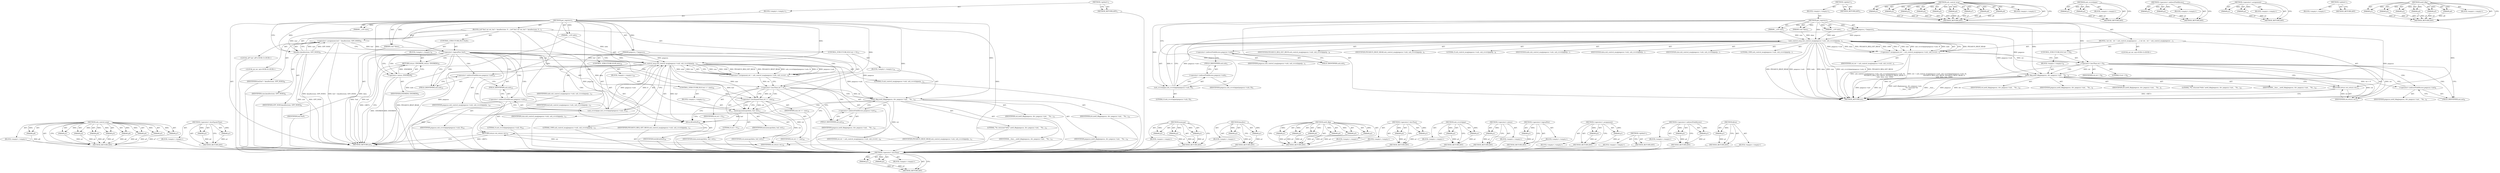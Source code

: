 digraph "kfree" {
vulnerable_101 [label=<(METHOD,&lt;operator&gt;.lessThan)>];
vulnerable_102 [label=<(PARAM,p1)>];
vulnerable_103 [label=<(PARAM,p2)>];
vulnerable_104 [label=<(BLOCK,&lt;empty&gt;,&lt;empty&gt;)>];
vulnerable_105 [label=<(METHOD_RETURN,ANY)>];
vulnerable_6 [label=<(METHOD,&lt;global&gt;)<SUB>1</SUB>>];
vulnerable_7 [label=<(BLOCK,&lt;empty&gt;,&lt;empty&gt;)<SUB>1</SUB>>];
vulnerable_8 [label=<(METHOD,get_registers)<SUB>1</SUB>>];
vulnerable_9 [label=<(PARAM,pegasus_t *pegasus)<SUB>1</SUB>>];
vulnerable_10 [label=<(PARAM,__u16 indx)<SUB>1</SUB>>];
vulnerable_11 [label=<(PARAM,__u16 size)<SUB>1</SUB>>];
vulnerable_12 [label=<(PARAM,void *data)<SUB>1</SUB>>];
vulnerable_13 [label=<(BLOCK,{
 	int ret;
 
 	ret = usb_control_msg(pegasus-...,{
 	int ret;
 
 	ret = usb_control_msg(pegasus-...)<SUB>2</SUB>>];
vulnerable_14 [label="<(LOCAL,int ret: int)<SUB>3</SUB>>"];
vulnerable_15 [label=<(&lt;operator&gt;.assignment,ret = usb_control_msg(pegasus-&gt;usb, usb_rcvctrl...)<SUB>5</SUB>>];
vulnerable_16 [label=<(IDENTIFIER,ret,ret = usb_control_msg(pegasus-&gt;usb, usb_rcvctrl...)<SUB>5</SUB>>];
vulnerable_17 [label=<(usb_control_msg,usb_control_msg(pegasus-&gt;usb, usb_rcvctrlpipe(p...)<SUB>5</SUB>>];
vulnerable_18 [label=<(&lt;operator&gt;.indirectFieldAccess,pegasus-&gt;usb)<SUB>5</SUB>>];
vulnerable_19 [label=<(IDENTIFIER,pegasus,usb_control_msg(pegasus-&gt;usb, usb_rcvctrlpipe(p...)<SUB>5</SUB>>];
vulnerable_20 [label=<(FIELD_IDENTIFIER,usb,usb)<SUB>5</SUB>>];
vulnerable_21 [label=<(usb_rcvctrlpipe,usb_rcvctrlpipe(pegasus-&gt;usb, 0))<SUB>5</SUB>>];
vulnerable_22 [label=<(&lt;operator&gt;.indirectFieldAccess,pegasus-&gt;usb)<SUB>5</SUB>>];
vulnerable_23 [label=<(IDENTIFIER,pegasus,usb_rcvctrlpipe(pegasus-&gt;usb, 0))<SUB>5</SUB>>];
vulnerable_24 [label=<(FIELD_IDENTIFIER,usb,usb)<SUB>5</SUB>>];
vulnerable_25 [label=<(LITERAL,0,usb_rcvctrlpipe(pegasus-&gt;usb, 0))<SUB>5</SUB>>];
vulnerable_26 [label=<(IDENTIFIER,PEGASUS_REQ_GET_REGS,usb_control_msg(pegasus-&gt;usb, usb_rcvctrlpipe(p...)<SUB>6</SUB>>];
vulnerable_27 [label=<(IDENTIFIER,PEGASUS_REQT_READ,usb_control_msg(pegasus-&gt;usb, usb_rcvctrlpipe(p...)<SUB>6</SUB>>];
vulnerable_28 [label=<(LITERAL,0,usb_control_msg(pegasus-&gt;usb, usb_rcvctrlpipe(p...)<SUB>6</SUB>>];
vulnerable_29 [label=<(IDENTIFIER,indx,usb_control_msg(pegasus-&gt;usb, usb_rcvctrlpipe(p...)<SUB>7</SUB>>];
vulnerable_30 [label=<(IDENTIFIER,data,usb_control_msg(pegasus-&gt;usb, usb_rcvctrlpipe(p...)<SUB>7</SUB>>];
vulnerable_31 [label=<(IDENTIFIER,size,usb_control_msg(pegasus-&gt;usb, usb_rcvctrlpipe(p...)<SUB>7</SUB>>];
vulnerable_32 [label=<(LITERAL,1000,usb_control_msg(pegasus-&gt;usb, usb_rcvctrlpipe(p...)<SUB>7</SUB>>];
vulnerable_33 [label=<(CONTROL_STRUCTURE,IF,if (ret &lt; 0))<SUB>8</SUB>>];
vulnerable_34 [label=<(&lt;operator&gt;.lessThan,ret &lt; 0)<SUB>8</SUB>>];
vulnerable_35 [label=<(IDENTIFIER,ret,ret &lt; 0)<SUB>8</SUB>>];
vulnerable_36 [label=<(LITERAL,0,ret &lt; 0)<SUB>8</SUB>>];
vulnerable_37 [label=<(BLOCK,&lt;empty&gt;,&lt;empty&gt;)<SUB>9</SUB>>];
vulnerable_38 [label=<(netif_dbg,netif_dbg(pegasus, drv, pegasus-&gt;net,
 			  &quot;%s...)<SUB>9</SUB>>];
vulnerable_39 [label=<(IDENTIFIER,pegasus,netif_dbg(pegasus, drv, pegasus-&gt;net,
 			  &quot;%s...)<SUB>9</SUB>>];
vulnerable_40 [label=<(IDENTIFIER,drv,netif_dbg(pegasus, drv, pegasus-&gt;net,
 			  &quot;%s...)<SUB>9</SUB>>];
vulnerable_41 [label=<(&lt;operator&gt;.indirectFieldAccess,pegasus-&gt;net)<SUB>9</SUB>>];
vulnerable_42 [label=<(IDENTIFIER,pegasus,netif_dbg(pegasus, drv, pegasus-&gt;net,
 			  &quot;%s...)<SUB>9</SUB>>];
vulnerable_43 [label=<(FIELD_IDENTIFIER,net,net)<SUB>9</SUB>>];
vulnerable_44 [label=<(LITERAL,&quot;%s returned %d\n&quot;,netif_dbg(pegasus, drv, pegasus-&gt;net,
 			  &quot;%s...)<SUB>10</SUB>>];
vulnerable_45 [label=<(IDENTIFIER,__func__,netif_dbg(pegasus, drv, pegasus-&gt;net,
 			  &quot;%s...)<SUB>10</SUB>>];
vulnerable_46 [label=<(IDENTIFIER,ret,netif_dbg(pegasus, drv, pegasus-&gt;net,
 			  &quot;%s...)<SUB>10</SUB>>];
vulnerable_47 [label=<(RETURN,return ret;,return ret;)<SUB>11</SUB>>];
vulnerable_48 [label=<(IDENTIFIER,ret,return ret;)<SUB>11</SUB>>];
vulnerable_49 [label=<(METHOD_RETURN,int)<SUB>1</SUB>>];
vulnerable_51 [label=<(METHOD_RETURN,ANY)<SUB>1</SUB>>];
vulnerable_79 [label=<(METHOD,usb_control_msg)>];
vulnerable_80 [label=<(PARAM,p1)>];
vulnerable_81 [label=<(PARAM,p2)>];
vulnerable_82 [label=<(PARAM,p3)>];
vulnerable_83 [label=<(PARAM,p4)>];
vulnerable_84 [label=<(PARAM,p5)>];
vulnerable_85 [label=<(PARAM,p6)>];
vulnerable_86 [label=<(PARAM,p7)>];
vulnerable_87 [label=<(PARAM,p8)>];
vulnerable_88 [label=<(PARAM,p9)>];
vulnerable_89 [label=<(BLOCK,&lt;empty&gt;,&lt;empty&gt;)>];
vulnerable_90 [label=<(METHOD_RETURN,ANY)>];
vulnerable_96 [label=<(METHOD,usb_rcvctrlpipe)>];
vulnerable_97 [label=<(PARAM,p1)>];
vulnerable_98 [label=<(PARAM,p2)>];
vulnerable_99 [label=<(BLOCK,&lt;empty&gt;,&lt;empty&gt;)>];
vulnerable_100 [label=<(METHOD_RETURN,ANY)>];
vulnerable_91 [label=<(METHOD,&lt;operator&gt;.indirectFieldAccess)>];
vulnerable_92 [label=<(PARAM,p1)>];
vulnerable_93 [label=<(PARAM,p2)>];
vulnerable_94 [label=<(BLOCK,&lt;empty&gt;,&lt;empty&gt;)>];
vulnerable_95 [label=<(METHOD_RETURN,ANY)>];
vulnerable_74 [label=<(METHOD,&lt;operator&gt;.assignment)>];
vulnerable_75 [label=<(PARAM,p1)>];
vulnerable_76 [label=<(PARAM,p2)>];
vulnerable_77 [label=<(BLOCK,&lt;empty&gt;,&lt;empty&gt;)>];
vulnerable_78 [label=<(METHOD_RETURN,ANY)>];
vulnerable_68 [label=<(METHOD,&lt;global&gt;)<SUB>1</SUB>>];
vulnerable_69 [label=<(BLOCK,&lt;empty&gt;,&lt;empty&gt;)>];
vulnerable_70 [label=<(METHOD_RETURN,ANY)>];
vulnerable_106 [label=<(METHOD,netif_dbg)>];
vulnerable_107 [label=<(PARAM,p1)>];
vulnerable_108 [label=<(PARAM,p2)>];
vulnerable_109 [label=<(PARAM,p3)>];
vulnerable_110 [label=<(PARAM,p4)>];
vulnerable_111 [label=<(PARAM,p5)>];
vulnerable_112 [label=<(PARAM,p6)>];
vulnerable_113 [label=<(BLOCK,&lt;empty&gt;,&lt;empty&gt;)>];
vulnerable_114 [label=<(METHOD_RETURN,ANY)>];
fixed_120 [label=<(METHOD,usb_control_msg)>];
fixed_121 [label=<(PARAM,p1)>];
fixed_122 [label=<(PARAM,p2)>];
fixed_123 [label=<(PARAM,p3)>];
fixed_124 [label=<(PARAM,p4)>];
fixed_125 [label=<(PARAM,p5)>];
fixed_126 [label=<(PARAM,p6)>];
fixed_127 [label=<(PARAM,p7)>];
fixed_128 [label=<(PARAM,p8)>];
fixed_129 [label=<(PARAM,p9)>];
fixed_130 [label=<(BLOCK,&lt;empty&gt;,&lt;empty&gt;)>];
fixed_131 [label=<(METHOD_RETURN,ANY)>];
fixed_156 [label=<(METHOD,&lt;operator&gt;.lessEqualsThan)>];
fixed_157 [label=<(PARAM,p1)>];
fixed_158 [label=<(PARAM,p2)>];
fixed_159 [label=<(BLOCK,&lt;empty&gt;,&lt;empty&gt;)>];
fixed_160 [label=<(METHOD_RETURN,ANY)>];
fixed_6 [label=<(METHOD,&lt;global&gt;)<SUB>1</SUB>>];
fixed_7 [label=<(BLOCK,&lt;empty&gt;,&lt;empty&gt;)<SUB>1</SUB>>];
fixed_8 [label=<(METHOD,get_registers)<SUB>1</SUB>>];
fixed_9 [label=<(PARAM,pegasus_t *pegasus)<SUB>1</SUB>>];
fixed_10 [label=<(PARAM,__u16 indx)<SUB>1</SUB>>];
fixed_11 [label=<(PARAM,__u16 size)<SUB>1</SUB>>];
fixed_12 [label=<(PARAM,void *data)<SUB>1</SUB>>];
fixed_13 [label=<(BLOCK,{
	u8 *buf;
 	int ret;
 
	buf = kmalloc(size, G...,{
	u8 *buf;
 	int ret;
 
	buf = kmalloc(size, G...)<SUB>2</SUB>>];
fixed_14 [label="<(LOCAL,u8* buf: u8*)<SUB>3</SUB>>"];
fixed_15 [label="<(LOCAL,int ret: int)<SUB>4</SUB>>"];
fixed_16 [label=<(&lt;operator&gt;.assignment,buf = kmalloc(size, GFP_NOIO))<SUB>6</SUB>>];
fixed_17 [label=<(IDENTIFIER,buf,buf = kmalloc(size, GFP_NOIO))<SUB>6</SUB>>];
fixed_18 [label=<(kmalloc,kmalloc(size, GFP_NOIO))<SUB>6</SUB>>];
fixed_19 [label=<(IDENTIFIER,size,kmalloc(size, GFP_NOIO))<SUB>6</SUB>>];
fixed_20 [label=<(IDENTIFIER,GFP_NOIO,kmalloc(size, GFP_NOIO))<SUB>6</SUB>>];
fixed_21 [label=<(CONTROL_STRUCTURE,IF,if (!buf))<SUB>7</SUB>>];
fixed_22 [label=<(&lt;operator&gt;.logicalNot,!buf)<SUB>7</SUB>>];
fixed_23 [label=<(IDENTIFIER,buf,!buf)<SUB>7</SUB>>];
fixed_24 [label=<(BLOCK,&lt;empty&gt;,&lt;empty&gt;)<SUB>8</SUB>>];
fixed_25 [label=<(RETURN,return -ENOMEM;,return -ENOMEM;)<SUB>8</SUB>>];
fixed_26 [label=<(&lt;operator&gt;.minus,-ENOMEM)<SUB>8</SUB>>];
fixed_27 [label=<(IDENTIFIER,ENOMEM,-ENOMEM)<SUB>8</SUB>>];
fixed_28 [label=<(&lt;operator&gt;.assignment,ret = usb_control_msg(pegasus-&gt;usb, usb_rcvctrl...)<SUB>10</SUB>>];
fixed_29 [label=<(IDENTIFIER,ret,ret = usb_control_msg(pegasus-&gt;usb, usb_rcvctrl...)<SUB>10</SUB>>];
fixed_30 [label=<(usb_control_msg,usb_control_msg(pegasus-&gt;usb, usb_rcvctrlpipe(p...)<SUB>10</SUB>>];
fixed_31 [label=<(&lt;operator&gt;.indirectFieldAccess,pegasus-&gt;usb)<SUB>10</SUB>>];
fixed_32 [label=<(IDENTIFIER,pegasus,usb_control_msg(pegasus-&gt;usb, usb_rcvctrlpipe(p...)<SUB>10</SUB>>];
fixed_33 [label=<(FIELD_IDENTIFIER,usb,usb)<SUB>10</SUB>>];
fixed_34 [label=<(usb_rcvctrlpipe,usb_rcvctrlpipe(pegasus-&gt;usb, 0))<SUB>10</SUB>>];
fixed_35 [label=<(&lt;operator&gt;.indirectFieldAccess,pegasus-&gt;usb)<SUB>10</SUB>>];
fixed_36 [label=<(IDENTIFIER,pegasus,usb_rcvctrlpipe(pegasus-&gt;usb, 0))<SUB>10</SUB>>];
fixed_37 [label=<(FIELD_IDENTIFIER,usb,usb)<SUB>10</SUB>>];
fixed_38 [label=<(LITERAL,0,usb_rcvctrlpipe(pegasus-&gt;usb, 0))<SUB>10</SUB>>];
fixed_39 [label=<(IDENTIFIER,PEGASUS_REQ_GET_REGS,usb_control_msg(pegasus-&gt;usb, usb_rcvctrlpipe(p...)<SUB>11</SUB>>];
fixed_40 [label=<(IDENTIFIER,PEGASUS_REQT_READ,usb_control_msg(pegasus-&gt;usb, usb_rcvctrlpipe(p...)<SUB>11</SUB>>];
fixed_41 [label=<(LITERAL,0,usb_control_msg(pegasus-&gt;usb, usb_rcvctrlpipe(p...)<SUB>11</SUB>>];
fixed_42 [label=<(IDENTIFIER,indx,usb_control_msg(pegasus-&gt;usb, usb_rcvctrlpipe(p...)<SUB>12</SUB>>];
fixed_43 [label=<(IDENTIFIER,buf,usb_control_msg(pegasus-&gt;usb, usb_rcvctrlpipe(p...)<SUB>12</SUB>>];
fixed_44 [label=<(IDENTIFIER,size,usb_control_msg(pegasus-&gt;usb, usb_rcvctrlpipe(p...)<SUB>12</SUB>>];
fixed_45 [label=<(LITERAL,1000,usb_control_msg(pegasus-&gt;usb, usb_rcvctrlpipe(p...)<SUB>12</SUB>>];
fixed_46 [label=<(CONTROL_STRUCTURE,IF,if (ret &lt; 0))<SUB>13</SUB>>];
fixed_47 [label=<(&lt;operator&gt;.lessThan,ret &lt; 0)<SUB>13</SUB>>];
fixed_48 [label=<(IDENTIFIER,ret,ret &lt; 0)<SUB>13</SUB>>];
fixed_49 [label=<(LITERAL,0,ret &lt; 0)<SUB>13</SUB>>];
fixed_50 [label=<(BLOCK,&lt;empty&gt;,&lt;empty&gt;)<SUB>14</SUB>>];
fixed_51 [label=<(netif_dbg,netif_dbg(pegasus, drv, pegasus-&gt;net,
 			  &quot;%s...)<SUB>14</SUB>>];
fixed_52 [label=<(IDENTIFIER,pegasus,netif_dbg(pegasus, drv, pegasus-&gt;net,
 			  &quot;%s...)<SUB>14</SUB>>];
fixed_53 [label=<(IDENTIFIER,drv,netif_dbg(pegasus, drv, pegasus-&gt;net,
 			  &quot;%s...)<SUB>14</SUB>>];
fixed_54 [label=<(&lt;operator&gt;.indirectFieldAccess,pegasus-&gt;net)<SUB>14</SUB>>];
fixed_55 [label=<(IDENTIFIER,pegasus,netif_dbg(pegasus, drv, pegasus-&gt;net,
 			  &quot;%s...)<SUB>14</SUB>>];
fixed_56 [label=<(FIELD_IDENTIFIER,net,net)<SUB>14</SUB>>];
fixed_57 [label=<(LITERAL,&quot;%s returned %d\n&quot;,netif_dbg(pegasus, drv, pegasus-&gt;net,
 			  &quot;%s...)<SUB>15</SUB>>];
fixed_58 [label=<(IDENTIFIER,__func__,netif_dbg(pegasus, drv, pegasus-&gt;net,
 			  &quot;%s...)<SUB>15</SUB>>];
fixed_59 [label=<(IDENTIFIER,ret,netif_dbg(pegasus, drv, pegasus-&gt;net,
 			  &quot;%s...)<SUB>15</SUB>>];
fixed_60 [label=<(CONTROL_STRUCTURE,ELSE,else)<SUB>16</SUB>>];
fixed_61 [label=<(BLOCK,&lt;empty&gt;,&lt;empty&gt;)<SUB>16</SUB>>];
fixed_62 [label=<(CONTROL_STRUCTURE,IF,if (ret &lt;= size))<SUB>16</SUB>>];
fixed_63 [label=<(&lt;operator&gt;.lessEqualsThan,ret &lt;= size)<SUB>16</SUB>>];
fixed_64 [label=<(IDENTIFIER,ret,ret &lt;= size)<SUB>16</SUB>>];
fixed_65 [label=<(IDENTIFIER,size,ret &lt;= size)<SUB>16</SUB>>];
fixed_66 [label=<(BLOCK,&lt;empty&gt;,&lt;empty&gt;)<SUB>17</SUB>>];
fixed_67 [label=<(memcpy,memcpy(data, buf, ret))<SUB>17</SUB>>];
fixed_68 [label=<(IDENTIFIER,data,memcpy(data, buf, ret))<SUB>17</SUB>>];
fixed_69 [label=<(IDENTIFIER,buf,memcpy(data, buf, ret))<SUB>17</SUB>>];
fixed_70 [label=<(IDENTIFIER,ret,memcpy(data, buf, ret))<SUB>17</SUB>>];
fixed_71 [label=<(kfree,kfree(buf))<SUB>18</SUB>>];
fixed_72 [label=<(IDENTIFIER,buf,kfree(buf))<SUB>18</SUB>>];
fixed_73 [label=<(RETURN,return ret;,return ret;)<SUB>19</SUB>>];
fixed_74 [label=<(IDENTIFIER,ret,return ret;)<SUB>19</SUB>>];
fixed_75 [label=<(METHOD_RETURN,int)<SUB>1</SUB>>];
fixed_77 [label=<(METHOD_RETURN,ANY)<SUB>1</SUB>>];
fixed_161 [label=<(METHOD,memcpy)>];
fixed_162 [label=<(PARAM,p1)>];
fixed_163 [label=<(PARAM,p2)>];
fixed_164 [label=<(PARAM,p3)>];
fixed_165 [label=<(BLOCK,&lt;empty&gt;,&lt;empty&gt;)>];
fixed_166 [label=<(METHOD_RETURN,ANY)>];
fixed_107 [label=<(METHOD,kmalloc)>];
fixed_108 [label=<(PARAM,p1)>];
fixed_109 [label=<(PARAM,p2)>];
fixed_110 [label=<(BLOCK,&lt;empty&gt;,&lt;empty&gt;)>];
fixed_111 [label=<(METHOD_RETURN,ANY)>];
fixed_147 [label=<(METHOD,netif_dbg)>];
fixed_148 [label=<(PARAM,p1)>];
fixed_149 [label=<(PARAM,p2)>];
fixed_150 [label=<(PARAM,p3)>];
fixed_151 [label=<(PARAM,p4)>];
fixed_152 [label=<(PARAM,p5)>];
fixed_153 [label=<(PARAM,p6)>];
fixed_154 [label=<(BLOCK,&lt;empty&gt;,&lt;empty&gt;)>];
fixed_155 [label=<(METHOD_RETURN,ANY)>];
fixed_142 [label=<(METHOD,&lt;operator&gt;.lessThan)>];
fixed_143 [label=<(PARAM,p1)>];
fixed_144 [label=<(PARAM,p2)>];
fixed_145 [label=<(BLOCK,&lt;empty&gt;,&lt;empty&gt;)>];
fixed_146 [label=<(METHOD_RETURN,ANY)>];
fixed_137 [label=<(METHOD,usb_rcvctrlpipe)>];
fixed_138 [label=<(PARAM,p1)>];
fixed_139 [label=<(PARAM,p2)>];
fixed_140 [label=<(BLOCK,&lt;empty&gt;,&lt;empty&gt;)>];
fixed_141 [label=<(METHOD_RETURN,ANY)>];
fixed_116 [label=<(METHOD,&lt;operator&gt;.minus)>];
fixed_117 [label=<(PARAM,p1)>];
fixed_118 [label=<(BLOCK,&lt;empty&gt;,&lt;empty&gt;)>];
fixed_119 [label=<(METHOD_RETURN,ANY)>];
fixed_112 [label=<(METHOD,&lt;operator&gt;.logicalNot)>];
fixed_113 [label=<(PARAM,p1)>];
fixed_114 [label=<(BLOCK,&lt;empty&gt;,&lt;empty&gt;)>];
fixed_115 [label=<(METHOD_RETURN,ANY)>];
fixed_102 [label=<(METHOD,&lt;operator&gt;.assignment)>];
fixed_103 [label=<(PARAM,p1)>];
fixed_104 [label=<(PARAM,p2)>];
fixed_105 [label=<(BLOCK,&lt;empty&gt;,&lt;empty&gt;)>];
fixed_106 [label=<(METHOD_RETURN,ANY)>];
fixed_96 [label=<(METHOD,&lt;global&gt;)<SUB>1</SUB>>];
fixed_97 [label=<(BLOCK,&lt;empty&gt;,&lt;empty&gt;)>];
fixed_98 [label=<(METHOD_RETURN,ANY)>];
fixed_132 [label=<(METHOD,&lt;operator&gt;.indirectFieldAccess)>];
fixed_133 [label=<(PARAM,p1)>];
fixed_134 [label=<(PARAM,p2)>];
fixed_135 [label=<(BLOCK,&lt;empty&gt;,&lt;empty&gt;)>];
fixed_136 [label=<(METHOD_RETURN,ANY)>];
fixed_167 [label=<(METHOD,kfree)>];
fixed_168 [label=<(PARAM,p1)>];
fixed_169 [label=<(BLOCK,&lt;empty&gt;,&lt;empty&gt;)>];
fixed_170 [label=<(METHOD_RETURN,ANY)>];
vulnerable_101 -> vulnerable_102  [key=0, label="AST: "];
vulnerable_101 -> vulnerable_102  [key=1, label="DDG: "];
vulnerable_101 -> vulnerable_104  [key=0, label="AST: "];
vulnerable_101 -> vulnerable_103  [key=0, label="AST: "];
vulnerable_101 -> vulnerable_103  [key=1, label="DDG: "];
vulnerable_101 -> vulnerable_105  [key=0, label="AST: "];
vulnerable_101 -> vulnerable_105  [key=1, label="CFG: "];
vulnerable_102 -> vulnerable_105  [key=0, label="DDG: p1"];
vulnerable_103 -> vulnerable_105  [key=0, label="DDG: p2"];
vulnerable_6 -> vulnerable_7  [key=0, label="AST: "];
vulnerable_6 -> vulnerable_51  [key=0, label="AST: "];
vulnerable_6 -> vulnerable_51  [key=1, label="CFG: "];
vulnerable_7 -> vulnerable_8  [key=0, label="AST: "];
vulnerable_8 -> vulnerable_9  [key=0, label="AST: "];
vulnerable_8 -> vulnerable_9  [key=1, label="DDG: "];
vulnerable_8 -> vulnerable_10  [key=0, label="AST: "];
vulnerable_8 -> vulnerable_10  [key=1, label="DDG: "];
vulnerable_8 -> vulnerable_11  [key=0, label="AST: "];
vulnerable_8 -> vulnerable_11  [key=1, label="DDG: "];
vulnerable_8 -> vulnerable_12  [key=0, label="AST: "];
vulnerable_8 -> vulnerable_12  [key=1, label="DDG: "];
vulnerable_8 -> vulnerable_13  [key=0, label="AST: "];
vulnerable_8 -> vulnerable_49  [key=0, label="AST: "];
vulnerable_8 -> vulnerable_20  [key=0, label="CFG: "];
vulnerable_8 -> vulnerable_48  [key=0, label="DDG: "];
vulnerable_8 -> vulnerable_17  [key=0, label="DDG: "];
vulnerable_8 -> vulnerable_34  [key=0, label="DDG: "];
vulnerable_8 -> vulnerable_21  [key=0, label="DDG: "];
vulnerable_8 -> vulnerable_38  [key=0, label="DDG: "];
vulnerable_9 -> vulnerable_49  [key=0, label="DDG: pegasus"];
vulnerable_9 -> vulnerable_17  [key=0, label="DDG: pegasus"];
vulnerable_9 -> vulnerable_21  [key=0, label="DDG: pegasus"];
vulnerable_9 -> vulnerable_38  [key=0, label="DDG: pegasus"];
vulnerable_10 -> vulnerable_17  [key=0, label="DDG: indx"];
vulnerable_11 -> vulnerable_17  [key=0, label="DDG: size"];
vulnerable_12 -> vulnerable_17  [key=0, label="DDG: data"];
vulnerable_13 -> vulnerable_14  [key=0, label="AST: "];
vulnerable_13 -> vulnerable_15  [key=0, label="AST: "];
vulnerable_13 -> vulnerable_33  [key=0, label="AST: "];
vulnerable_13 -> vulnerable_47  [key=0, label="AST: "];
vulnerable_15 -> vulnerable_16  [key=0, label="AST: "];
vulnerable_15 -> vulnerable_17  [key=0, label="AST: "];
vulnerable_15 -> vulnerable_34  [key=0, label="CFG: "];
vulnerable_15 -> vulnerable_34  [key=1, label="DDG: ret"];
vulnerable_15 -> vulnerable_49  [key=0, label="DDG: usb_control_msg(pegasus-&gt;usb, usb_rcvctrlpipe(pegasus-&gt;usb, 0),
 			      PEGASUS_REQ_GET_REGS, PEGASUS_REQT_READ, 0,
			      indx, data, size, 1000)"];
vulnerable_15 -> vulnerable_49  [key=1, label="DDG: ret = usb_control_msg(pegasus-&gt;usb, usb_rcvctrlpipe(pegasus-&gt;usb, 0),
 			      PEGASUS_REQ_GET_REGS, PEGASUS_REQT_READ, 0,
			      indx, data, size, 1000)"];
vulnerable_17 -> vulnerable_18  [key=0, label="AST: "];
vulnerable_17 -> vulnerable_21  [key=0, label="AST: "];
vulnerable_17 -> vulnerable_26  [key=0, label="AST: "];
vulnerable_17 -> vulnerable_27  [key=0, label="AST: "];
vulnerable_17 -> vulnerable_28  [key=0, label="AST: "];
vulnerable_17 -> vulnerable_29  [key=0, label="AST: "];
vulnerable_17 -> vulnerable_30  [key=0, label="AST: "];
vulnerable_17 -> vulnerable_31  [key=0, label="AST: "];
vulnerable_17 -> vulnerable_32  [key=0, label="AST: "];
vulnerable_17 -> vulnerable_15  [key=0, label="CFG: "];
vulnerable_17 -> vulnerable_15  [key=1, label="DDG: PEGASUS_REQT_READ"];
vulnerable_17 -> vulnerable_15  [key=2, label="DDG: pegasus-&gt;usb"];
vulnerable_17 -> vulnerable_15  [key=3, label="DDG: data"];
vulnerable_17 -> vulnerable_15  [key=4, label="DDG: PEGASUS_REQ_GET_REGS"];
vulnerable_17 -> vulnerable_15  [key=5, label="DDG: 1000"];
vulnerable_17 -> vulnerable_15  [key=6, label="DDG: 0"];
vulnerable_17 -> vulnerable_15  [key=7, label="DDG: size"];
vulnerable_17 -> vulnerable_15  [key=8, label="DDG: usb_rcvctrlpipe(pegasus-&gt;usb, 0)"];
vulnerable_17 -> vulnerable_15  [key=9, label="DDG: indx"];
vulnerable_17 -> vulnerable_49  [key=0, label="DDG: pegasus-&gt;usb"];
vulnerable_17 -> vulnerable_49  [key=1, label="DDG: usb_rcvctrlpipe(pegasus-&gt;usb, 0)"];
vulnerable_17 -> vulnerable_49  [key=2, label="DDG: PEGASUS_REQ_GET_REGS"];
vulnerable_17 -> vulnerable_49  [key=3, label="DDG: indx"];
vulnerable_17 -> vulnerable_49  [key=4, label="DDG: data"];
vulnerable_17 -> vulnerable_49  [key=5, label="DDG: size"];
vulnerable_17 -> vulnerable_49  [key=6, label="DDG: PEGASUS_REQT_READ"];
vulnerable_17 -> vulnerable_38  [key=0, label="DDG: pegasus-&gt;usb"];
vulnerable_18 -> vulnerable_19  [key=0, label="AST: "];
vulnerable_18 -> vulnerable_20  [key=0, label="AST: "];
vulnerable_18 -> vulnerable_24  [key=0, label="CFG: "];
vulnerable_20 -> vulnerable_18  [key=0, label="CFG: "];
vulnerable_21 -> vulnerable_22  [key=0, label="AST: "];
vulnerable_21 -> vulnerable_25  [key=0, label="AST: "];
vulnerable_21 -> vulnerable_17  [key=0, label="CFG: "];
vulnerable_21 -> vulnerable_17  [key=1, label="DDG: pegasus-&gt;usb"];
vulnerable_21 -> vulnerable_17  [key=2, label="DDG: 0"];
vulnerable_22 -> vulnerable_23  [key=0, label="AST: "];
vulnerable_22 -> vulnerable_24  [key=0, label="AST: "];
vulnerable_22 -> vulnerable_21  [key=0, label="CFG: "];
vulnerable_24 -> vulnerable_22  [key=0, label="CFG: "];
vulnerable_33 -> vulnerable_34  [key=0, label="AST: "];
vulnerable_33 -> vulnerable_37  [key=0, label="AST: "];
vulnerable_34 -> vulnerable_35  [key=0, label="AST: "];
vulnerable_34 -> vulnerable_36  [key=0, label="AST: "];
vulnerable_34 -> vulnerable_43  [key=0, label="CFG: "];
vulnerable_34 -> vulnerable_43  [key=1, label="CDG: "];
vulnerable_34 -> vulnerable_47  [key=0, label="CFG: "];
vulnerable_34 -> vulnerable_49  [key=0, label="DDG: ret"];
vulnerable_34 -> vulnerable_49  [key=1, label="DDG: ret &lt; 0"];
vulnerable_34 -> vulnerable_48  [key=0, label="DDG: ret"];
vulnerable_34 -> vulnerable_38  [key=0, label="DDG: ret"];
vulnerable_34 -> vulnerable_38  [key=1, label="CDG: "];
vulnerable_34 -> vulnerable_41  [key=0, label="CDG: "];
vulnerable_37 -> vulnerable_38  [key=0, label="AST: "];
vulnerable_38 -> vulnerable_39  [key=0, label="AST: "];
vulnerable_38 -> vulnerable_40  [key=0, label="AST: "];
vulnerable_38 -> vulnerable_41  [key=0, label="AST: "];
vulnerable_38 -> vulnerable_44  [key=0, label="AST: "];
vulnerable_38 -> vulnerable_45  [key=0, label="AST: "];
vulnerable_38 -> vulnerable_46  [key=0, label="AST: "];
vulnerable_38 -> vulnerable_47  [key=0, label="CFG: "];
vulnerable_38 -> vulnerable_49  [key=0, label="DDG: pegasus"];
vulnerable_38 -> vulnerable_49  [key=1, label="DDG: drv"];
vulnerable_38 -> vulnerable_49  [key=2, label="DDG: pegasus-&gt;net"];
vulnerable_38 -> vulnerable_49  [key=3, label="DDG: ret"];
vulnerable_38 -> vulnerable_49  [key=4, label="DDG: netif_dbg(pegasus, drv, pegasus-&gt;net,
 			  &quot;%s returned %d\n&quot;, __func__, ret)"];
vulnerable_38 -> vulnerable_49  [key=5, label="DDG: __func__"];
vulnerable_38 -> vulnerable_48  [key=0, label="DDG: ret"];
vulnerable_41 -> vulnerable_42  [key=0, label="AST: "];
vulnerable_41 -> vulnerable_43  [key=0, label="AST: "];
vulnerable_41 -> vulnerable_38  [key=0, label="CFG: "];
vulnerable_43 -> vulnerable_41  [key=0, label="CFG: "];
vulnerable_47 -> vulnerable_48  [key=0, label="AST: "];
vulnerable_47 -> vulnerable_49  [key=0, label="CFG: "];
vulnerable_47 -> vulnerable_49  [key=1, label="DDG: &lt;RET&gt;"];
vulnerable_48 -> vulnerable_47  [key=0, label="DDG: ret"];
vulnerable_79 -> vulnerable_80  [key=0, label="AST: "];
vulnerable_79 -> vulnerable_80  [key=1, label="DDG: "];
vulnerable_79 -> vulnerable_89  [key=0, label="AST: "];
vulnerable_79 -> vulnerable_81  [key=0, label="AST: "];
vulnerable_79 -> vulnerable_81  [key=1, label="DDG: "];
vulnerable_79 -> vulnerable_90  [key=0, label="AST: "];
vulnerable_79 -> vulnerable_90  [key=1, label="CFG: "];
vulnerable_79 -> vulnerable_82  [key=0, label="AST: "];
vulnerable_79 -> vulnerable_82  [key=1, label="DDG: "];
vulnerable_79 -> vulnerable_83  [key=0, label="AST: "];
vulnerable_79 -> vulnerable_83  [key=1, label="DDG: "];
vulnerable_79 -> vulnerable_84  [key=0, label="AST: "];
vulnerable_79 -> vulnerable_84  [key=1, label="DDG: "];
vulnerable_79 -> vulnerable_85  [key=0, label="AST: "];
vulnerable_79 -> vulnerable_85  [key=1, label="DDG: "];
vulnerable_79 -> vulnerable_86  [key=0, label="AST: "];
vulnerable_79 -> vulnerable_86  [key=1, label="DDG: "];
vulnerable_79 -> vulnerable_87  [key=0, label="AST: "];
vulnerable_79 -> vulnerable_87  [key=1, label="DDG: "];
vulnerable_79 -> vulnerable_88  [key=0, label="AST: "];
vulnerable_79 -> vulnerable_88  [key=1, label="DDG: "];
vulnerable_80 -> vulnerable_90  [key=0, label="DDG: p1"];
vulnerable_81 -> vulnerable_90  [key=0, label="DDG: p2"];
vulnerable_82 -> vulnerable_90  [key=0, label="DDG: p3"];
vulnerable_83 -> vulnerable_90  [key=0, label="DDG: p4"];
vulnerable_84 -> vulnerable_90  [key=0, label="DDG: p5"];
vulnerable_85 -> vulnerable_90  [key=0, label="DDG: p6"];
vulnerable_86 -> vulnerable_90  [key=0, label="DDG: p7"];
vulnerable_87 -> vulnerable_90  [key=0, label="DDG: p8"];
vulnerable_88 -> vulnerable_90  [key=0, label="DDG: p9"];
vulnerable_96 -> vulnerable_97  [key=0, label="AST: "];
vulnerable_96 -> vulnerable_97  [key=1, label="DDG: "];
vulnerable_96 -> vulnerable_99  [key=0, label="AST: "];
vulnerable_96 -> vulnerable_98  [key=0, label="AST: "];
vulnerable_96 -> vulnerable_98  [key=1, label="DDG: "];
vulnerable_96 -> vulnerable_100  [key=0, label="AST: "];
vulnerable_96 -> vulnerable_100  [key=1, label="CFG: "];
vulnerable_97 -> vulnerable_100  [key=0, label="DDG: p1"];
vulnerable_98 -> vulnerable_100  [key=0, label="DDG: p2"];
vulnerable_91 -> vulnerable_92  [key=0, label="AST: "];
vulnerable_91 -> vulnerable_92  [key=1, label="DDG: "];
vulnerable_91 -> vulnerable_94  [key=0, label="AST: "];
vulnerable_91 -> vulnerable_93  [key=0, label="AST: "];
vulnerable_91 -> vulnerable_93  [key=1, label="DDG: "];
vulnerable_91 -> vulnerable_95  [key=0, label="AST: "];
vulnerable_91 -> vulnerable_95  [key=1, label="CFG: "];
vulnerable_92 -> vulnerable_95  [key=0, label="DDG: p1"];
vulnerable_93 -> vulnerable_95  [key=0, label="DDG: p2"];
vulnerable_74 -> vulnerable_75  [key=0, label="AST: "];
vulnerable_74 -> vulnerable_75  [key=1, label="DDG: "];
vulnerable_74 -> vulnerable_77  [key=0, label="AST: "];
vulnerable_74 -> vulnerable_76  [key=0, label="AST: "];
vulnerable_74 -> vulnerable_76  [key=1, label="DDG: "];
vulnerable_74 -> vulnerable_78  [key=0, label="AST: "];
vulnerable_74 -> vulnerable_78  [key=1, label="CFG: "];
vulnerable_75 -> vulnerable_78  [key=0, label="DDG: p1"];
vulnerable_76 -> vulnerable_78  [key=0, label="DDG: p2"];
vulnerable_68 -> vulnerable_69  [key=0, label="AST: "];
vulnerable_68 -> vulnerable_70  [key=0, label="AST: "];
vulnerable_68 -> vulnerable_70  [key=1, label="CFG: "];
vulnerable_106 -> vulnerable_107  [key=0, label="AST: "];
vulnerable_106 -> vulnerable_107  [key=1, label="DDG: "];
vulnerable_106 -> vulnerable_113  [key=0, label="AST: "];
vulnerable_106 -> vulnerable_108  [key=0, label="AST: "];
vulnerable_106 -> vulnerable_108  [key=1, label="DDG: "];
vulnerable_106 -> vulnerable_114  [key=0, label="AST: "];
vulnerable_106 -> vulnerable_114  [key=1, label="CFG: "];
vulnerable_106 -> vulnerable_109  [key=0, label="AST: "];
vulnerable_106 -> vulnerable_109  [key=1, label="DDG: "];
vulnerable_106 -> vulnerable_110  [key=0, label="AST: "];
vulnerable_106 -> vulnerable_110  [key=1, label="DDG: "];
vulnerable_106 -> vulnerable_111  [key=0, label="AST: "];
vulnerable_106 -> vulnerable_111  [key=1, label="DDG: "];
vulnerable_106 -> vulnerable_112  [key=0, label="AST: "];
vulnerable_106 -> vulnerable_112  [key=1, label="DDG: "];
vulnerable_107 -> vulnerable_114  [key=0, label="DDG: p1"];
vulnerable_108 -> vulnerable_114  [key=0, label="DDG: p2"];
vulnerable_109 -> vulnerable_114  [key=0, label="DDG: p3"];
vulnerable_110 -> vulnerable_114  [key=0, label="DDG: p4"];
vulnerable_111 -> vulnerable_114  [key=0, label="DDG: p5"];
vulnerable_112 -> vulnerable_114  [key=0, label="DDG: p6"];
fixed_120 -> fixed_121  [key=0, label="AST: "];
fixed_120 -> fixed_121  [key=1, label="DDG: "];
fixed_120 -> fixed_130  [key=0, label="AST: "];
fixed_120 -> fixed_122  [key=0, label="AST: "];
fixed_120 -> fixed_122  [key=1, label="DDG: "];
fixed_120 -> fixed_131  [key=0, label="AST: "];
fixed_120 -> fixed_131  [key=1, label="CFG: "];
fixed_120 -> fixed_123  [key=0, label="AST: "];
fixed_120 -> fixed_123  [key=1, label="DDG: "];
fixed_120 -> fixed_124  [key=0, label="AST: "];
fixed_120 -> fixed_124  [key=1, label="DDG: "];
fixed_120 -> fixed_125  [key=0, label="AST: "];
fixed_120 -> fixed_125  [key=1, label="DDG: "];
fixed_120 -> fixed_126  [key=0, label="AST: "];
fixed_120 -> fixed_126  [key=1, label="DDG: "];
fixed_120 -> fixed_127  [key=0, label="AST: "];
fixed_120 -> fixed_127  [key=1, label="DDG: "];
fixed_120 -> fixed_128  [key=0, label="AST: "];
fixed_120 -> fixed_128  [key=1, label="DDG: "];
fixed_120 -> fixed_129  [key=0, label="AST: "];
fixed_120 -> fixed_129  [key=1, label="DDG: "];
fixed_121 -> fixed_131  [key=0, label="DDG: p1"];
fixed_122 -> fixed_131  [key=0, label="DDG: p2"];
fixed_123 -> fixed_131  [key=0, label="DDG: p3"];
fixed_124 -> fixed_131  [key=0, label="DDG: p4"];
fixed_125 -> fixed_131  [key=0, label="DDG: p5"];
fixed_126 -> fixed_131  [key=0, label="DDG: p6"];
fixed_127 -> fixed_131  [key=0, label="DDG: p7"];
fixed_128 -> fixed_131  [key=0, label="DDG: p8"];
fixed_129 -> fixed_131  [key=0, label="DDG: p9"];
fixed_130 -> vulnerable_101  [key=0];
fixed_131 -> vulnerable_101  [key=0];
fixed_156 -> fixed_157  [key=0, label="AST: "];
fixed_156 -> fixed_157  [key=1, label="DDG: "];
fixed_156 -> fixed_159  [key=0, label="AST: "];
fixed_156 -> fixed_158  [key=0, label="AST: "];
fixed_156 -> fixed_158  [key=1, label="DDG: "];
fixed_156 -> fixed_160  [key=0, label="AST: "];
fixed_156 -> fixed_160  [key=1, label="CFG: "];
fixed_157 -> fixed_160  [key=0, label="DDG: p1"];
fixed_158 -> fixed_160  [key=0, label="DDG: p2"];
fixed_159 -> vulnerable_101  [key=0];
fixed_160 -> vulnerable_101  [key=0];
fixed_6 -> fixed_7  [key=0, label="AST: "];
fixed_6 -> fixed_77  [key=0, label="AST: "];
fixed_6 -> fixed_77  [key=1, label="CFG: "];
fixed_7 -> fixed_8  [key=0, label="AST: "];
fixed_8 -> fixed_9  [key=0, label="AST: "];
fixed_8 -> fixed_9  [key=1, label="DDG: "];
fixed_8 -> fixed_10  [key=0, label="AST: "];
fixed_8 -> fixed_10  [key=1, label="DDG: "];
fixed_8 -> fixed_11  [key=0, label="AST: "];
fixed_8 -> fixed_11  [key=1, label="DDG: "];
fixed_8 -> fixed_12  [key=0, label="AST: "];
fixed_8 -> fixed_12  [key=1, label="DDG: "];
fixed_8 -> fixed_13  [key=0, label="AST: "];
fixed_8 -> fixed_75  [key=0, label="AST: "];
fixed_8 -> fixed_18  [key=0, label="CFG: "];
fixed_8 -> fixed_18  [key=1, label="DDG: "];
fixed_8 -> fixed_71  [key=0, label="DDG: "];
fixed_8 -> fixed_74  [key=0, label="DDG: "];
fixed_8 -> fixed_22  [key=0, label="DDG: "];
fixed_8 -> fixed_30  [key=0, label="DDG: "];
fixed_8 -> fixed_47  [key=0, label="DDG: "];
fixed_8 -> fixed_34  [key=0, label="DDG: "];
fixed_8 -> fixed_51  [key=0, label="DDG: "];
fixed_8 -> fixed_26  [key=0, label="DDG: "];
fixed_8 -> fixed_63  [key=0, label="DDG: "];
fixed_8 -> fixed_67  [key=0, label="DDG: "];
fixed_9 -> fixed_75  [key=0, label="DDG: pegasus"];
fixed_9 -> fixed_30  [key=0, label="DDG: pegasus"];
fixed_9 -> fixed_34  [key=0, label="DDG: pegasus"];
fixed_9 -> fixed_51  [key=0, label="DDG: pegasus"];
fixed_10 -> fixed_75  [key=0, label="DDG: indx"];
fixed_10 -> fixed_30  [key=0, label="DDG: indx"];
fixed_11 -> fixed_18  [key=0, label="DDG: size"];
fixed_12 -> fixed_75  [key=0, label="DDG: data"];
fixed_12 -> fixed_67  [key=0, label="DDG: data"];
fixed_13 -> fixed_14  [key=0, label="AST: "];
fixed_13 -> fixed_15  [key=0, label="AST: "];
fixed_13 -> fixed_16  [key=0, label="AST: "];
fixed_13 -> fixed_21  [key=0, label="AST: "];
fixed_13 -> fixed_28  [key=0, label="AST: "];
fixed_13 -> fixed_46  [key=0, label="AST: "];
fixed_13 -> fixed_71  [key=0, label="AST: "];
fixed_13 -> fixed_73  [key=0, label="AST: "];
fixed_14 -> vulnerable_101  [key=0];
fixed_15 -> vulnerable_101  [key=0];
fixed_16 -> fixed_17  [key=0, label="AST: "];
fixed_16 -> fixed_18  [key=0, label="AST: "];
fixed_16 -> fixed_22  [key=0, label="CFG: "];
fixed_16 -> fixed_22  [key=1, label="DDG: buf"];
fixed_16 -> fixed_75  [key=0, label="DDG: kmalloc(size, GFP_NOIO)"];
fixed_16 -> fixed_75  [key=1, label="DDG: buf = kmalloc(size, GFP_NOIO)"];
fixed_17 -> vulnerable_101  [key=0];
fixed_18 -> fixed_19  [key=0, label="AST: "];
fixed_18 -> fixed_20  [key=0, label="AST: "];
fixed_18 -> fixed_16  [key=0, label="CFG: "];
fixed_18 -> fixed_16  [key=1, label="DDG: size"];
fixed_18 -> fixed_16  [key=2, label="DDG: GFP_NOIO"];
fixed_18 -> fixed_75  [key=0, label="DDG: size"];
fixed_18 -> fixed_75  [key=1, label="DDG: GFP_NOIO"];
fixed_18 -> fixed_30  [key=0, label="DDG: size"];
fixed_19 -> vulnerable_101  [key=0];
fixed_20 -> vulnerable_101  [key=0];
fixed_21 -> fixed_22  [key=0, label="AST: "];
fixed_21 -> fixed_24  [key=0, label="AST: "];
fixed_22 -> fixed_23  [key=0, label="AST: "];
fixed_22 -> fixed_26  [key=0, label="CFG: "];
fixed_22 -> fixed_26  [key=1, label="CDG: "];
fixed_22 -> fixed_33  [key=0, label="CFG: "];
fixed_22 -> fixed_33  [key=1, label="CDG: "];
fixed_22 -> fixed_75  [key=0, label="DDG: buf"];
fixed_22 -> fixed_75  [key=1, label="DDG: !buf"];
fixed_22 -> fixed_30  [key=0, label="DDG: buf"];
fixed_22 -> fixed_30  [key=1, label="CDG: "];
fixed_22 -> fixed_47  [key=0, label="CDG: "];
fixed_22 -> fixed_34  [key=0, label="CDG: "];
fixed_22 -> fixed_73  [key=0, label="CDG: "];
fixed_22 -> fixed_28  [key=0, label="CDG: "];
fixed_22 -> fixed_71  [key=0, label="CDG: "];
fixed_22 -> fixed_37  [key=0, label="CDG: "];
fixed_22 -> fixed_25  [key=0, label="CDG: "];
fixed_22 -> fixed_35  [key=0, label="CDG: "];
fixed_22 -> fixed_31  [key=0, label="CDG: "];
fixed_23 -> vulnerable_101  [key=0];
fixed_24 -> fixed_25  [key=0, label="AST: "];
fixed_25 -> fixed_26  [key=0, label="AST: "];
fixed_25 -> fixed_75  [key=0, label="CFG: "];
fixed_25 -> fixed_75  [key=1, label="DDG: &lt;RET&gt;"];
fixed_26 -> fixed_27  [key=0, label="AST: "];
fixed_26 -> fixed_25  [key=0, label="CFG: "];
fixed_26 -> fixed_25  [key=1, label="DDG: -ENOMEM"];
fixed_26 -> fixed_75  [key=0, label="DDG: ENOMEM"];
fixed_26 -> fixed_75  [key=1, label="DDG: -ENOMEM"];
fixed_27 -> vulnerable_101  [key=0];
fixed_28 -> fixed_29  [key=0, label="AST: "];
fixed_28 -> fixed_30  [key=0, label="AST: "];
fixed_28 -> fixed_47  [key=0, label="CFG: "];
fixed_28 -> fixed_47  [key=1, label="DDG: ret"];
fixed_29 -> vulnerable_101  [key=0];
fixed_30 -> fixed_31  [key=0, label="AST: "];
fixed_30 -> fixed_34  [key=0, label="AST: "];
fixed_30 -> fixed_39  [key=0, label="AST: "];
fixed_30 -> fixed_40  [key=0, label="AST: "];
fixed_30 -> fixed_41  [key=0, label="AST: "];
fixed_30 -> fixed_42  [key=0, label="AST: "];
fixed_30 -> fixed_43  [key=0, label="AST: "];
fixed_30 -> fixed_44  [key=0, label="AST: "];
fixed_30 -> fixed_45  [key=0, label="AST: "];
fixed_30 -> fixed_28  [key=0, label="CFG: "];
fixed_30 -> fixed_28  [key=1, label="DDG: size"];
fixed_30 -> fixed_28  [key=2, label="DDG: 1000"];
fixed_30 -> fixed_28  [key=3, label="DDG: PEGASUS_REQ_GET_REGS"];
fixed_30 -> fixed_28  [key=4, label="DDG: PEGASUS_REQT_READ"];
fixed_30 -> fixed_28  [key=5, label="DDG: usb_rcvctrlpipe(pegasus-&gt;usb, 0)"];
fixed_30 -> fixed_28  [key=6, label="DDG: 0"];
fixed_30 -> fixed_28  [key=7, label="DDG: pegasus-&gt;usb"];
fixed_30 -> fixed_28  [key=8, label="DDG: indx"];
fixed_30 -> fixed_28  [key=9, label="DDG: buf"];
fixed_30 -> fixed_75  [key=0, label="DDG: PEGASUS_REQT_READ"];
fixed_30 -> fixed_71  [key=0, label="DDG: buf"];
fixed_30 -> fixed_51  [key=0, label="DDG: pegasus-&gt;usb"];
fixed_30 -> fixed_63  [key=0, label="DDG: size"];
fixed_30 -> fixed_67  [key=0, label="DDG: buf"];
fixed_31 -> fixed_32  [key=0, label="AST: "];
fixed_31 -> fixed_33  [key=0, label="AST: "];
fixed_31 -> fixed_37  [key=0, label="CFG: "];
fixed_32 -> vulnerable_101  [key=0];
fixed_33 -> fixed_31  [key=0, label="CFG: "];
fixed_34 -> fixed_35  [key=0, label="AST: "];
fixed_34 -> fixed_38  [key=0, label="AST: "];
fixed_34 -> fixed_30  [key=0, label="CFG: "];
fixed_34 -> fixed_30  [key=1, label="DDG: pegasus-&gt;usb"];
fixed_34 -> fixed_30  [key=2, label="DDG: 0"];
fixed_35 -> fixed_36  [key=0, label="AST: "];
fixed_35 -> fixed_37  [key=0, label="AST: "];
fixed_35 -> fixed_34  [key=0, label="CFG: "];
fixed_36 -> vulnerable_101  [key=0];
fixed_37 -> fixed_35  [key=0, label="CFG: "];
fixed_38 -> vulnerable_101  [key=0];
fixed_39 -> vulnerable_101  [key=0];
fixed_40 -> vulnerable_101  [key=0];
fixed_41 -> vulnerable_101  [key=0];
fixed_42 -> vulnerable_101  [key=0];
fixed_43 -> vulnerable_101  [key=0];
fixed_44 -> vulnerable_101  [key=0];
fixed_45 -> vulnerable_101  [key=0];
fixed_46 -> fixed_47  [key=0, label="AST: "];
fixed_46 -> fixed_50  [key=0, label="AST: "];
fixed_46 -> fixed_60  [key=0, label="AST: "];
fixed_47 -> fixed_48  [key=0, label="AST: "];
fixed_47 -> fixed_49  [key=0, label="AST: "];
fixed_47 -> fixed_56  [key=0, label="CFG: "];
fixed_47 -> fixed_56  [key=1, label="CDG: "];
fixed_47 -> fixed_63  [key=0, label="CFG: "];
fixed_47 -> fixed_63  [key=1, label="DDG: ret"];
fixed_47 -> fixed_63  [key=2, label="CDG: "];
fixed_47 -> fixed_51  [key=0, label="DDG: ret"];
fixed_47 -> fixed_51  [key=1, label="CDG: "];
fixed_47 -> fixed_54  [key=0, label="CDG: "];
fixed_48 -> vulnerable_101  [key=0];
fixed_49 -> vulnerable_101  [key=0];
fixed_50 -> fixed_51  [key=0, label="AST: "];
fixed_51 -> fixed_52  [key=0, label="AST: "];
fixed_51 -> fixed_53  [key=0, label="AST: "];
fixed_51 -> fixed_54  [key=0, label="AST: "];
fixed_51 -> fixed_57  [key=0, label="AST: "];
fixed_51 -> fixed_58  [key=0, label="AST: "];
fixed_51 -> fixed_59  [key=0, label="AST: "];
fixed_51 -> fixed_71  [key=0, label="CFG: "];
fixed_51 -> fixed_75  [key=0, label="DDG: __func__"];
fixed_51 -> fixed_74  [key=0, label="DDG: ret"];
fixed_52 -> vulnerable_101  [key=0];
fixed_53 -> vulnerable_101  [key=0];
fixed_54 -> fixed_55  [key=0, label="AST: "];
fixed_54 -> fixed_56  [key=0, label="AST: "];
fixed_54 -> fixed_51  [key=0, label="CFG: "];
fixed_55 -> vulnerable_101  [key=0];
fixed_56 -> fixed_54  [key=0, label="CFG: "];
fixed_57 -> vulnerable_101  [key=0];
fixed_58 -> vulnerable_101  [key=0];
fixed_59 -> vulnerable_101  [key=0];
fixed_60 -> fixed_61  [key=0, label="AST: "];
fixed_61 -> fixed_62  [key=0, label="AST: "];
fixed_62 -> fixed_63  [key=0, label="AST: "];
fixed_62 -> fixed_66  [key=0, label="AST: "];
fixed_63 -> fixed_64  [key=0, label="AST: "];
fixed_63 -> fixed_65  [key=0, label="AST: "];
fixed_63 -> fixed_67  [key=0, label="CFG: "];
fixed_63 -> fixed_67  [key=1, label="DDG: ret"];
fixed_63 -> fixed_67  [key=2, label="CDG: "];
fixed_63 -> fixed_71  [key=0, label="CFG: "];
fixed_63 -> fixed_74  [key=0, label="DDG: ret"];
fixed_64 -> vulnerable_101  [key=0];
fixed_65 -> vulnerable_101  [key=0];
fixed_66 -> fixed_67  [key=0, label="AST: "];
fixed_67 -> fixed_68  [key=0, label="AST: "];
fixed_67 -> fixed_69  [key=0, label="AST: "];
fixed_67 -> fixed_70  [key=0, label="AST: "];
fixed_67 -> fixed_71  [key=0, label="CFG: "];
fixed_67 -> fixed_71  [key=1, label="DDG: buf"];
fixed_67 -> fixed_74  [key=0, label="DDG: ret"];
fixed_68 -> vulnerable_101  [key=0];
fixed_69 -> vulnerable_101  [key=0];
fixed_70 -> vulnerable_101  [key=0];
fixed_71 -> fixed_72  [key=0, label="AST: "];
fixed_71 -> fixed_73  [key=0, label="CFG: "];
fixed_72 -> vulnerable_101  [key=0];
fixed_73 -> fixed_74  [key=0, label="AST: "];
fixed_73 -> fixed_75  [key=0, label="CFG: "];
fixed_73 -> fixed_75  [key=1, label="DDG: &lt;RET&gt;"];
fixed_74 -> fixed_73  [key=0, label="DDG: ret"];
fixed_75 -> vulnerable_101  [key=0];
fixed_77 -> vulnerable_101  [key=0];
fixed_161 -> fixed_162  [key=0, label="AST: "];
fixed_161 -> fixed_162  [key=1, label="DDG: "];
fixed_161 -> fixed_165  [key=0, label="AST: "];
fixed_161 -> fixed_163  [key=0, label="AST: "];
fixed_161 -> fixed_163  [key=1, label="DDG: "];
fixed_161 -> fixed_166  [key=0, label="AST: "];
fixed_161 -> fixed_166  [key=1, label="CFG: "];
fixed_161 -> fixed_164  [key=0, label="AST: "];
fixed_161 -> fixed_164  [key=1, label="DDG: "];
fixed_162 -> fixed_166  [key=0, label="DDG: p1"];
fixed_163 -> fixed_166  [key=0, label="DDG: p2"];
fixed_164 -> fixed_166  [key=0, label="DDG: p3"];
fixed_165 -> vulnerable_101  [key=0];
fixed_166 -> vulnerable_101  [key=0];
fixed_107 -> fixed_108  [key=0, label="AST: "];
fixed_107 -> fixed_108  [key=1, label="DDG: "];
fixed_107 -> fixed_110  [key=0, label="AST: "];
fixed_107 -> fixed_109  [key=0, label="AST: "];
fixed_107 -> fixed_109  [key=1, label="DDG: "];
fixed_107 -> fixed_111  [key=0, label="AST: "];
fixed_107 -> fixed_111  [key=1, label="CFG: "];
fixed_108 -> fixed_111  [key=0, label="DDG: p1"];
fixed_109 -> fixed_111  [key=0, label="DDG: p2"];
fixed_110 -> vulnerable_101  [key=0];
fixed_111 -> vulnerable_101  [key=0];
fixed_147 -> fixed_148  [key=0, label="AST: "];
fixed_147 -> fixed_148  [key=1, label="DDG: "];
fixed_147 -> fixed_154  [key=0, label="AST: "];
fixed_147 -> fixed_149  [key=0, label="AST: "];
fixed_147 -> fixed_149  [key=1, label="DDG: "];
fixed_147 -> fixed_155  [key=0, label="AST: "];
fixed_147 -> fixed_155  [key=1, label="CFG: "];
fixed_147 -> fixed_150  [key=0, label="AST: "];
fixed_147 -> fixed_150  [key=1, label="DDG: "];
fixed_147 -> fixed_151  [key=0, label="AST: "];
fixed_147 -> fixed_151  [key=1, label="DDG: "];
fixed_147 -> fixed_152  [key=0, label="AST: "];
fixed_147 -> fixed_152  [key=1, label="DDG: "];
fixed_147 -> fixed_153  [key=0, label="AST: "];
fixed_147 -> fixed_153  [key=1, label="DDG: "];
fixed_148 -> fixed_155  [key=0, label="DDG: p1"];
fixed_149 -> fixed_155  [key=0, label="DDG: p2"];
fixed_150 -> fixed_155  [key=0, label="DDG: p3"];
fixed_151 -> fixed_155  [key=0, label="DDG: p4"];
fixed_152 -> fixed_155  [key=0, label="DDG: p5"];
fixed_153 -> fixed_155  [key=0, label="DDG: p6"];
fixed_154 -> vulnerable_101  [key=0];
fixed_155 -> vulnerable_101  [key=0];
fixed_142 -> fixed_143  [key=0, label="AST: "];
fixed_142 -> fixed_143  [key=1, label="DDG: "];
fixed_142 -> fixed_145  [key=0, label="AST: "];
fixed_142 -> fixed_144  [key=0, label="AST: "];
fixed_142 -> fixed_144  [key=1, label="DDG: "];
fixed_142 -> fixed_146  [key=0, label="AST: "];
fixed_142 -> fixed_146  [key=1, label="CFG: "];
fixed_143 -> fixed_146  [key=0, label="DDG: p1"];
fixed_144 -> fixed_146  [key=0, label="DDG: p2"];
fixed_145 -> vulnerable_101  [key=0];
fixed_146 -> vulnerable_101  [key=0];
fixed_137 -> fixed_138  [key=0, label="AST: "];
fixed_137 -> fixed_138  [key=1, label="DDG: "];
fixed_137 -> fixed_140  [key=0, label="AST: "];
fixed_137 -> fixed_139  [key=0, label="AST: "];
fixed_137 -> fixed_139  [key=1, label="DDG: "];
fixed_137 -> fixed_141  [key=0, label="AST: "];
fixed_137 -> fixed_141  [key=1, label="CFG: "];
fixed_138 -> fixed_141  [key=0, label="DDG: p1"];
fixed_139 -> fixed_141  [key=0, label="DDG: p2"];
fixed_140 -> vulnerable_101  [key=0];
fixed_141 -> vulnerable_101  [key=0];
fixed_116 -> fixed_117  [key=0, label="AST: "];
fixed_116 -> fixed_117  [key=1, label="DDG: "];
fixed_116 -> fixed_118  [key=0, label="AST: "];
fixed_116 -> fixed_119  [key=0, label="AST: "];
fixed_116 -> fixed_119  [key=1, label="CFG: "];
fixed_117 -> fixed_119  [key=0, label="DDG: p1"];
fixed_118 -> vulnerable_101  [key=0];
fixed_119 -> vulnerable_101  [key=0];
fixed_112 -> fixed_113  [key=0, label="AST: "];
fixed_112 -> fixed_113  [key=1, label="DDG: "];
fixed_112 -> fixed_114  [key=0, label="AST: "];
fixed_112 -> fixed_115  [key=0, label="AST: "];
fixed_112 -> fixed_115  [key=1, label="CFG: "];
fixed_113 -> fixed_115  [key=0, label="DDG: p1"];
fixed_114 -> vulnerable_101  [key=0];
fixed_115 -> vulnerable_101  [key=0];
fixed_102 -> fixed_103  [key=0, label="AST: "];
fixed_102 -> fixed_103  [key=1, label="DDG: "];
fixed_102 -> fixed_105  [key=0, label="AST: "];
fixed_102 -> fixed_104  [key=0, label="AST: "];
fixed_102 -> fixed_104  [key=1, label="DDG: "];
fixed_102 -> fixed_106  [key=0, label="AST: "];
fixed_102 -> fixed_106  [key=1, label="CFG: "];
fixed_103 -> fixed_106  [key=0, label="DDG: p1"];
fixed_104 -> fixed_106  [key=0, label="DDG: p2"];
fixed_105 -> vulnerable_101  [key=0];
fixed_106 -> vulnerable_101  [key=0];
fixed_96 -> fixed_97  [key=0, label="AST: "];
fixed_96 -> fixed_98  [key=0, label="AST: "];
fixed_96 -> fixed_98  [key=1, label="CFG: "];
fixed_97 -> vulnerable_101  [key=0];
fixed_98 -> vulnerable_101  [key=0];
fixed_132 -> fixed_133  [key=0, label="AST: "];
fixed_132 -> fixed_133  [key=1, label="DDG: "];
fixed_132 -> fixed_135  [key=0, label="AST: "];
fixed_132 -> fixed_134  [key=0, label="AST: "];
fixed_132 -> fixed_134  [key=1, label="DDG: "];
fixed_132 -> fixed_136  [key=0, label="AST: "];
fixed_132 -> fixed_136  [key=1, label="CFG: "];
fixed_133 -> fixed_136  [key=0, label="DDG: p1"];
fixed_134 -> fixed_136  [key=0, label="DDG: p2"];
fixed_135 -> vulnerable_101  [key=0];
fixed_136 -> vulnerable_101  [key=0];
fixed_167 -> fixed_168  [key=0, label="AST: "];
fixed_167 -> fixed_168  [key=1, label="DDG: "];
fixed_167 -> fixed_169  [key=0, label="AST: "];
fixed_167 -> fixed_170  [key=0, label="AST: "];
fixed_167 -> fixed_170  [key=1, label="CFG: "];
fixed_168 -> fixed_170  [key=0, label="DDG: p1"];
fixed_169 -> vulnerable_101  [key=0];
fixed_170 -> vulnerable_101  [key=0];
}
